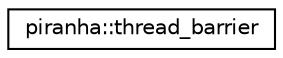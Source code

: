 digraph "Graphical Class Hierarchy"
{
  edge [fontname="Helvetica",fontsize="10",labelfontname="Helvetica",labelfontsize="10"];
  node [fontname="Helvetica",fontsize="10",shape=record];
  rankdir="LR";
  Node0 [label="piranha::thread_barrier",height=0.2,width=0.4,color="black", fillcolor="white", style="filled",URL="$classpiranha_1_1thread__barrier.html",tooltip="Thread barrier. "];
}
